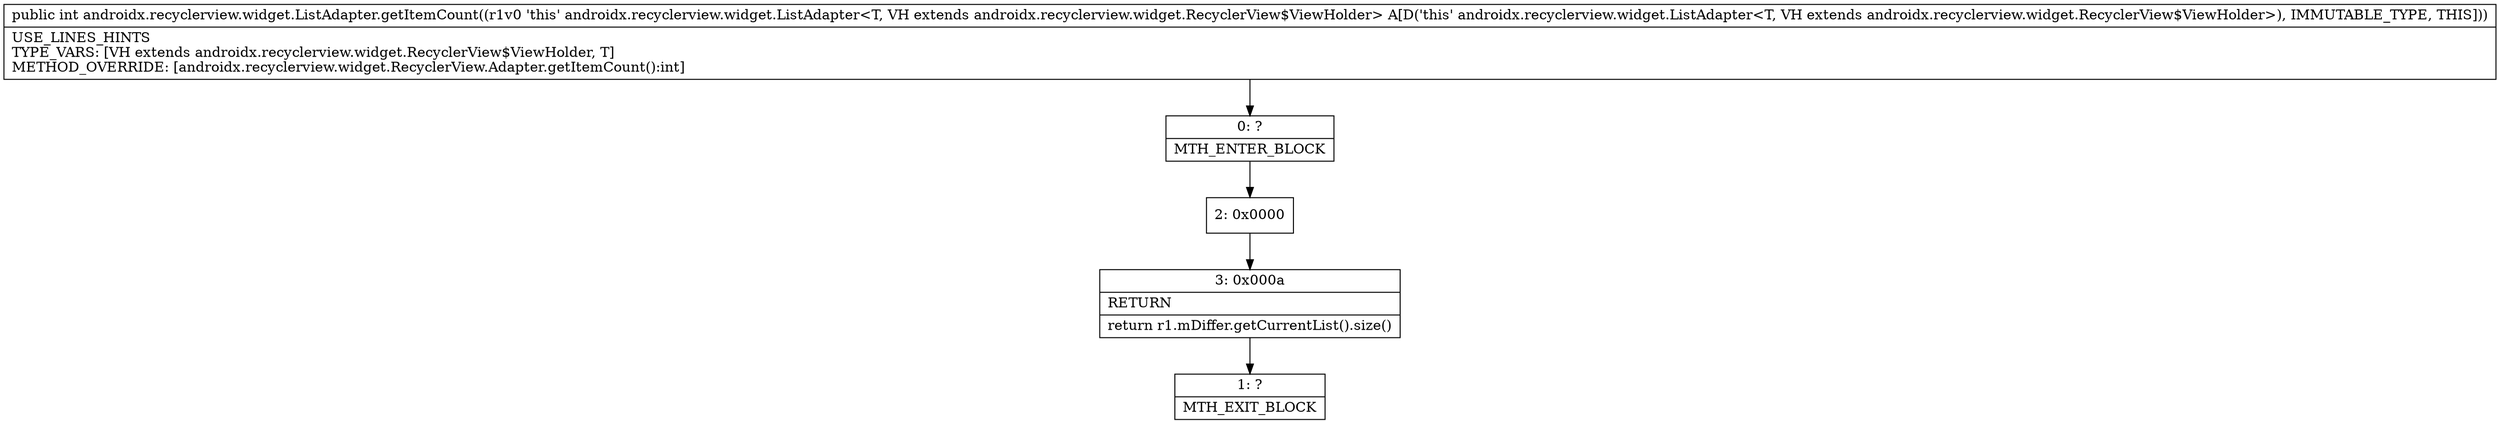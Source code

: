 digraph "CFG forandroidx.recyclerview.widget.ListAdapter.getItemCount()I" {
Node_0 [shape=record,label="{0\:\ ?|MTH_ENTER_BLOCK\l}"];
Node_2 [shape=record,label="{2\:\ 0x0000}"];
Node_3 [shape=record,label="{3\:\ 0x000a|RETURN\l|return r1.mDiffer.getCurrentList().size()\l}"];
Node_1 [shape=record,label="{1\:\ ?|MTH_EXIT_BLOCK\l}"];
MethodNode[shape=record,label="{public int androidx.recyclerview.widget.ListAdapter.getItemCount((r1v0 'this' androidx.recyclerview.widget.ListAdapter\<T, VH extends androidx.recyclerview.widget.RecyclerView$ViewHolder\> A[D('this' androidx.recyclerview.widget.ListAdapter\<T, VH extends androidx.recyclerview.widget.RecyclerView$ViewHolder\>), IMMUTABLE_TYPE, THIS]))  | USE_LINES_HINTS\lTYPE_VARS: [VH extends androidx.recyclerview.widget.RecyclerView$ViewHolder, T]\lMETHOD_OVERRIDE: [androidx.recyclerview.widget.RecyclerView.Adapter.getItemCount():int]\l}"];
MethodNode -> Node_0;Node_0 -> Node_2;
Node_2 -> Node_3;
Node_3 -> Node_1;
}

